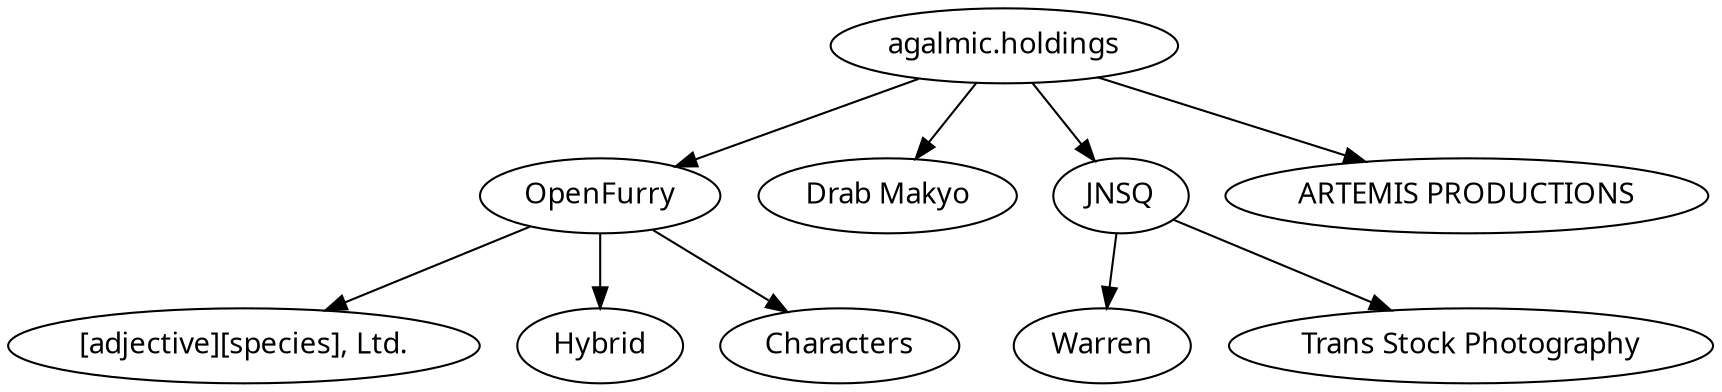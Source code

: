 digraph agalmic_holdings {
	node [fontname = "Antykwa Torunska"]

	"agalmic.holdings" [URL = "http://agalmic.holdings"]

	"OpenFurry" [URL = "http://openfurry.org"]
	"agalmic.holdings" -> "OpenFurry"

		"[adjective][species], Ltd." [URL = "http://adjectivespecies.com"]
		"OpenFurry" -> "[adjective][species], Ltd."

			/*"[adjective][species]" [URL = "http://adjectivespecies.com"]
			"[adjective][species], Ltd." -> "[adjective][species]"


			"Love ◦ Sex ◦ Fur" [URL = "http://lovesexfur.com"]
			"[adjective][species], Ltd." -> "Love ◦ Sex ◦ Fur"

			"The Furry Poll" [URL = "https://furrypoll.com"]
			"[adjective][species], Ltd." -> "The Furry Poll"

			asAccounts [label = "[a][s] Accounts"]
			"[adjective][species], Ltd." -> asAccounts

				"[a][s] on Twitter" [URL = "https://twitter.com/adjspecies"]
				asAccounts -> "[a][s] on Twitter"

				"LSF on Twitter" [URL = "https://twitter.com/lovesexfur"]
				asAccounts -> "LSF on Twitter"

				"[a][s] on Slack" [URL = "https://adjectivespecies.slack.com"]
				asAccounts -> "[a][s] on Slack"

				"[a][s] on GitHub" [URL = "https://github.com/adjspecies"]
				asAccounts -> "[a][s] on GitHub"*/

		"Hybrid" [URL = "http://hybrid.ink"]
		"OpenFurry" -> "Hybrid"

			/*hybridAccounts [label = "Hybrid accounts"]
			"Hybrid" -> hybridAccounts

				"Hybrid on Twitter" [URL = "https://twitter.com/hybrid_ink"]
				hybridAccounts -> "Hybrid on Twitter"*/

		"Characters" [URL = "http://characters.openfurry.org"]
		"OpenFurry" -> "Characters"

	"Drab Makyo" [URL = "http://drab-makyo.com"]
	"agalmic.holdings" -> "Drab Makyo"

		/*"Writing | Drab Makyo" [URL = "http://writing.drab-makyo.com"]
		"Drab Makyo" -> "Writing | Drab Makyo"

		"Photography" [URL = "http://makyo.photography"]
		"Drab Makyo" -> "Photography"

		dmAccounts [label = "Drab Makyo accounts"]
		"Drab Makyo" -> dmAccounts

			"(Personal Accounts)" [shape = "diamond"]
			dmAccounts -> "(Personal Accounts)"

			"Madison on GitHub" [URL = "https://github.com/makyo"]
			dmAccounts -> "Madison on GitHub"

			"Madison on Launchpad" [URL = "https://launchpad.net/~makyo"]
			dmAccounts -> "Madison on Launchpad"*/

	"JNSQ" [URL = "http://jnsq.us"]
	"agalmic.holdings" -> "JNSQ"

		"Warren" [URL = "warren.community"]
		"JNSQ" -> "Warren"

		"Trans Stock Photography" [URL = "transstock.photography"]
		"JNSQ" -> "Trans Stock Photography"

		/*"polycul.es" [URL = "http://polycul.es"]
		"JNSQ" -> "polycul.es"*/

	"ARTEMIS PRODUCTIONS" [URL = "http://artemis.productions"]
	"agalmic.holdings" -> "ARTEMIS PRODUCTIONS"
}
